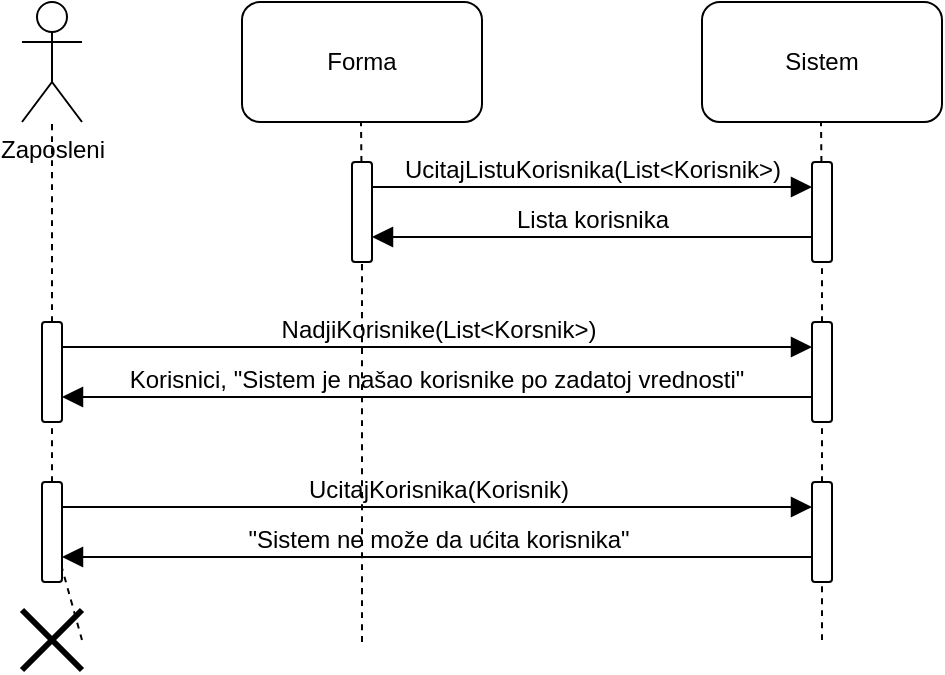 <mxfile version="24.7.7">
  <diagram name="Page-1" id="2YBvvXClWsGukQMizWep">
    <mxGraphModel dx="1050" dy="530" grid="1" gridSize="10" guides="1" tooltips="1" connect="1" arrows="1" fold="1" page="1" pageScale="1" pageWidth="850" pageHeight="1100" math="0" shadow="0">
      <root>
        <mxCell id="0" />
        <mxCell id="1" parent="0" />
        <mxCell id="YEEM2RJTBx1bhuOSEW0l-1" value="Zaposleni" style="shape=umlActor;verticalLabelPosition=bottom;verticalAlign=top;html=1;outlineConnect=0;" parent="1" vertex="1">
          <mxGeometry x="40" y="40" width="30" height="60" as="geometry" />
        </mxCell>
        <mxCell id="YEEM2RJTBx1bhuOSEW0l-2" value="" style="endArrow=none;dashed=1;html=1;rounded=0;fontSize=12;startSize=8;endSize=8;curved=1;" parent="1" source="vn3jzW4ECJBIu7uXpiRa-1" edge="1">
          <mxGeometry width="50" height="50" relative="1" as="geometry">
            <mxPoint x="55" y="520" as="sourcePoint" />
            <mxPoint x="55" y="100" as="targetPoint" />
          </mxGeometry>
        </mxCell>
        <mxCell id="YEEM2RJTBx1bhuOSEW0l-3" value="Forma" style="rounded=1;whiteSpace=wrap;html=1;" parent="1" vertex="1">
          <mxGeometry x="150" y="40" width="120" height="60" as="geometry" />
        </mxCell>
        <mxCell id="YEEM2RJTBx1bhuOSEW0l-4" value="Sistem" style="rounded=1;whiteSpace=wrap;html=1;" parent="1" vertex="1">
          <mxGeometry x="380" y="40" width="120" height="60" as="geometry" />
        </mxCell>
        <mxCell id="YEEM2RJTBx1bhuOSEW0l-5" value="" style="endArrow=none;dashed=1;html=1;rounded=0;fontSize=12;startSize=8;endSize=8;curved=1;" parent="1" source="YEEM2RJTBx1bhuOSEW0l-7" edge="1">
          <mxGeometry width="50" height="50" relative="1" as="geometry">
            <mxPoint x="209.5" y="350" as="sourcePoint" />
            <mxPoint x="209.5" y="100" as="targetPoint" />
          </mxGeometry>
        </mxCell>
        <mxCell id="YEEM2RJTBx1bhuOSEW0l-6" value="" style="endArrow=none;dashed=1;html=1;rounded=0;fontSize=12;startSize=8;endSize=8;curved=1;" parent="1" source="YEEM2RJTBx1bhuOSEW0l-9" edge="1">
          <mxGeometry width="50" height="50" relative="1" as="geometry">
            <mxPoint x="439.5" y="350" as="sourcePoint" />
            <mxPoint x="439.5" y="100" as="targetPoint" />
          </mxGeometry>
        </mxCell>
        <mxCell id="YEEM2RJTBx1bhuOSEW0l-7" value="" style="rounded=1;whiteSpace=wrap;html=1;rotation=-90;" parent="1" vertex="1">
          <mxGeometry x="185" y="140" width="50" height="10" as="geometry" />
        </mxCell>
        <mxCell id="YEEM2RJTBx1bhuOSEW0l-10" value="" style="endArrow=none;dashed=1;html=1;rounded=0;fontSize=12;startSize=8;endSize=8;curved=1;" parent="1" source="YEEM2RJTBx1bhuOSEW0l-13" target="YEEM2RJTBx1bhuOSEW0l-9" edge="1">
          <mxGeometry width="50" height="50" relative="1" as="geometry">
            <mxPoint x="439.5" y="350" as="sourcePoint" />
            <mxPoint x="439.5" y="100" as="targetPoint" />
          </mxGeometry>
        </mxCell>
        <mxCell id="YEEM2RJTBx1bhuOSEW0l-9" value="" style="rounded=1;whiteSpace=wrap;html=1;rotation=-90;" parent="1" vertex="1">
          <mxGeometry x="415" y="140" width="50" height="10" as="geometry" />
        </mxCell>
        <mxCell id="YEEM2RJTBx1bhuOSEW0l-14" value="" style="endArrow=none;dashed=1;html=1;rounded=0;fontSize=12;startSize=8;endSize=8;curved=1;" parent="1" source="YEEM2RJTBx1bhuOSEW0l-17" target="YEEM2RJTBx1bhuOSEW0l-13" edge="1">
          <mxGeometry width="50" height="50" relative="1" as="geometry">
            <mxPoint x="439.5" y="350" as="sourcePoint" />
            <mxPoint x="440" y="170" as="targetPoint" />
          </mxGeometry>
        </mxCell>
        <mxCell id="YEEM2RJTBx1bhuOSEW0l-13" value="" style="rounded=1;whiteSpace=wrap;html=1;rotation=-90;" parent="1" vertex="1">
          <mxGeometry x="415" y="220" width="50" height="10" as="geometry" />
        </mxCell>
        <mxCell id="YEEM2RJTBx1bhuOSEW0l-16" value="" style="endArrow=none;dashed=1;html=1;rounded=0;fontSize=12;startSize=8;endSize=8;curved=1;entryX=0;entryY=0.5;entryDx=0;entryDy=0;" parent="1" target="YEEM2RJTBx1bhuOSEW0l-7" edge="1">
          <mxGeometry width="50" height="50" relative="1" as="geometry">
            <mxPoint x="210" y="360" as="sourcePoint" />
            <mxPoint x="210" y="330" as="targetPoint" />
          </mxGeometry>
        </mxCell>
        <mxCell id="YEEM2RJTBx1bhuOSEW0l-18" value="" style="endArrow=none;dashed=1;html=1;rounded=0;fontSize=12;startSize=8;endSize=8;curved=1;exitX=1;exitY=0.5;exitDx=0;exitDy=0;" parent="1" target="YEEM2RJTBx1bhuOSEW0l-17" edge="1">
          <mxGeometry width="50" height="50" relative="1" as="geometry">
            <mxPoint x="440" y="359" as="sourcePoint" />
            <mxPoint x="440" y="250" as="targetPoint" />
          </mxGeometry>
        </mxCell>
        <mxCell id="YEEM2RJTBx1bhuOSEW0l-17" value="" style="rounded=1;whiteSpace=wrap;html=1;rotation=-90;" parent="1" vertex="1">
          <mxGeometry x="415" y="300" width="50" height="10" as="geometry" />
        </mxCell>
        <mxCell id="YEEM2RJTBx1bhuOSEW0l-19" value="UcitajListuKorisnika(List&amp;lt;Korisnik&amp;gt;)" style="html=1;verticalAlign=bottom;labelBackgroundColor=none;endArrow=block;endFill=1;rounded=0;fontSize=12;startSize=8;endSize=8;curved=1;entryX=0.75;entryY=0;entryDx=0;entryDy=0;exitX=0.75;exitY=1;exitDx=0;exitDy=0;" parent="1" source="YEEM2RJTBx1bhuOSEW0l-7" target="YEEM2RJTBx1bhuOSEW0l-9" edge="1">
          <mxGeometry width="160" relative="1" as="geometry">
            <mxPoint x="220" y="140" as="sourcePoint" />
            <mxPoint x="380" y="140" as="targetPoint" />
          </mxGeometry>
        </mxCell>
        <mxCell id="YEEM2RJTBx1bhuOSEW0l-20" value="Lista korisnika" style="html=1;verticalAlign=bottom;labelBackgroundColor=none;endArrow=block;endFill=1;rounded=0;fontSize=12;startSize=8;endSize=8;curved=1;entryX=0.25;entryY=1;entryDx=0;entryDy=0;exitX=0.25;exitY=0;exitDx=0;exitDy=0;" parent="1" source="YEEM2RJTBx1bhuOSEW0l-9" target="YEEM2RJTBx1bhuOSEW0l-7" edge="1">
          <mxGeometry width="160" relative="1" as="geometry">
            <mxPoint x="430" y="150" as="sourcePoint" />
            <mxPoint x="590" y="150" as="targetPoint" />
          </mxGeometry>
        </mxCell>
        <mxCell id="YEEM2RJTBx1bhuOSEW0l-21" value="NadjiKorisnike(List&amp;lt;Korsnik&amp;gt;)" style="html=1;verticalAlign=bottom;labelBackgroundColor=none;endArrow=block;endFill=1;rounded=0;fontSize=12;startSize=8;endSize=8;curved=1;entryX=0.75;entryY=0;entryDx=0;entryDy=0;exitX=0.75;exitY=1;exitDx=0;exitDy=0;" parent="1" source="vn3jzW4ECJBIu7uXpiRa-1" target="YEEM2RJTBx1bhuOSEW0l-13" edge="1">
          <mxGeometry x="0.003" width="160" relative="1" as="geometry">
            <mxPoint x="215" y="212.5" as="sourcePoint" />
            <mxPoint x="440" y="219" as="targetPoint" />
            <mxPoint as="offset" />
          </mxGeometry>
        </mxCell>
        <mxCell id="YEEM2RJTBx1bhuOSEW0l-22" value="Korisnici, &quot;Sistem je našao korisnike po zadatoj vrednosti&quot;" style="html=1;verticalAlign=bottom;labelBackgroundColor=none;endArrow=block;endFill=1;rounded=0;fontSize=12;startSize=8;endSize=8;curved=1;entryX=0.25;entryY=1;entryDx=0;entryDy=0;exitX=0.25;exitY=0;exitDx=0;exitDy=0;" parent="1" source="YEEM2RJTBx1bhuOSEW0l-13" target="vn3jzW4ECJBIu7uXpiRa-1" edge="1">
          <mxGeometry x="0.003" width="160" relative="1" as="geometry">
            <mxPoint x="430" y="240" as="sourcePoint" />
            <mxPoint x="215" y="237.5" as="targetPoint" />
            <mxPoint as="offset" />
          </mxGeometry>
        </mxCell>
        <mxCell id="YEEM2RJTBx1bhuOSEW0l-23" value="UcitajKorisnika(Korisnik)" style="html=1;verticalAlign=bottom;labelBackgroundColor=none;endArrow=block;endFill=1;rounded=0;fontSize=12;startSize=8;endSize=8;curved=1;entryX=0.75;entryY=0;entryDx=0;entryDy=0;exitX=0.75;exitY=1;exitDx=0;exitDy=0;" parent="1" source="vn3jzW4ECJBIu7uXpiRa-3" target="YEEM2RJTBx1bhuOSEW0l-17" edge="1">
          <mxGeometry width="160" relative="1" as="geometry">
            <mxPoint x="215" y="292.5" as="sourcePoint" />
            <mxPoint x="440" y="290" as="targetPoint" />
          </mxGeometry>
        </mxCell>
        <mxCell id="YEEM2RJTBx1bhuOSEW0l-24" value="&quot;Sistem ne može da ućita korisnika&quot;" style="html=1;verticalAlign=bottom;labelBackgroundColor=none;endArrow=block;endFill=1;rounded=0;fontSize=12;startSize=8;endSize=8;curved=1;entryX=0.25;entryY=1;entryDx=0;entryDy=0;exitX=0.25;exitY=0;exitDx=0;exitDy=0;" parent="1" source="YEEM2RJTBx1bhuOSEW0l-17" target="vn3jzW4ECJBIu7uXpiRa-3" edge="1">
          <mxGeometry width="160" relative="1" as="geometry">
            <mxPoint x="430" y="320" as="sourcePoint" />
            <mxPoint x="215" y="317.5" as="targetPoint" />
          </mxGeometry>
        </mxCell>
        <mxCell id="vn3jzW4ECJBIu7uXpiRa-2" value="" style="endArrow=none;dashed=1;html=1;rounded=0;fontSize=12;startSize=8;endSize=8;curved=1;" parent="1" source="vn3jzW4ECJBIu7uXpiRa-3" target="vn3jzW4ECJBIu7uXpiRa-1" edge="1">
          <mxGeometry width="50" height="50" relative="1" as="geometry">
            <mxPoint x="55" y="390" as="sourcePoint" />
            <mxPoint x="55" y="100" as="targetPoint" />
          </mxGeometry>
        </mxCell>
        <mxCell id="vn3jzW4ECJBIu7uXpiRa-1" value="" style="rounded=1;whiteSpace=wrap;html=1;rotation=-90;" parent="1" vertex="1">
          <mxGeometry x="30" y="220" width="50" height="10" as="geometry" />
        </mxCell>
        <mxCell id="vn3jzW4ECJBIu7uXpiRa-4" value="" style="endArrow=none;dashed=1;html=1;rounded=0;fontSize=12;startSize=8;endSize=8;curved=1;exitX=1;exitY=0.5;exitDx=0;exitDy=0;" parent="1" source="IQs6j4ug-rHXzxlLz7hQ-1" target="vn3jzW4ECJBIu7uXpiRa-3" edge="1">
          <mxGeometry width="50" height="50" relative="1" as="geometry">
            <mxPoint x="55" y="359" as="sourcePoint" />
            <mxPoint x="55" y="250" as="targetPoint" />
          </mxGeometry>
        </mxCell>
        <mxCell id="vn3jzW4ECJBIu7uXpiRa-3" value="" style="rounded=1;whiteSpace=wrap;html=1;rotation=-90;" parent="1" vertex="1">
          <mxGeometry x="30" y="300" width="50" height="10" as="geometry" />
        </mxCell>
        <mxCell id="IQs6j4ug-rHXzxlLz7hQ-1" value="" style="shape=umlDestroy;whiteSpace=wrap;html=1;strokeWidth=3;targetShapes=umlLifeline;" parent="1" vertex="1">
          <mxGeometry x="40" y="344" width="30" height="30" as="geometry" />
        </mxCell>
      </root>
    </mxGraphModel>
  </diagram>
</mxfile>
